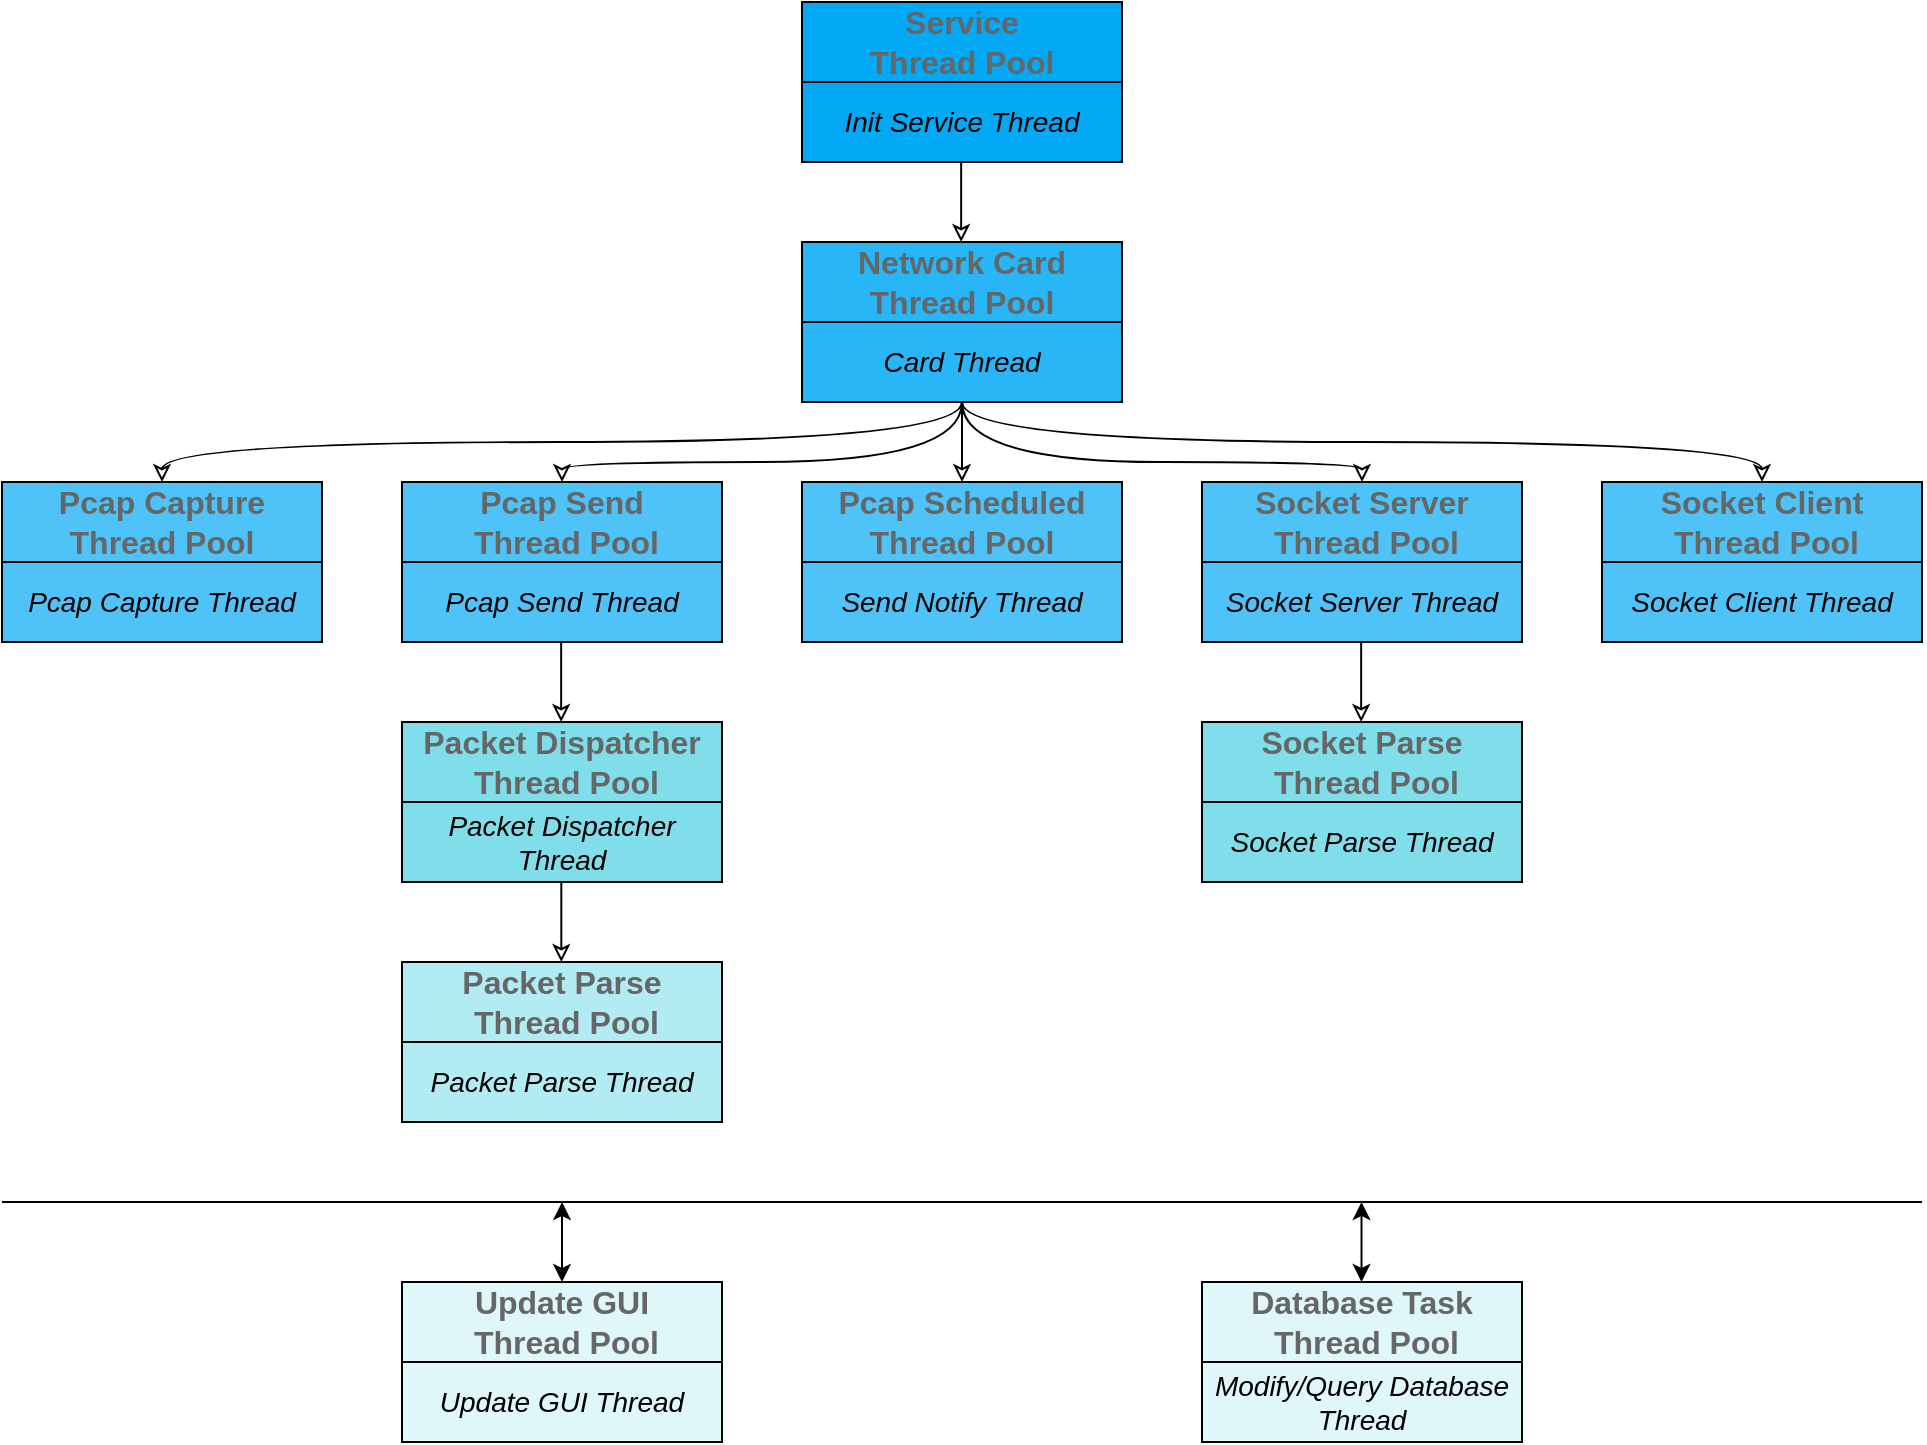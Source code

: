 <mxfile version="14.6.6" type="github">
  <diagram id="Lawi1tIbsT6B6tBGYx7M" name="Page-1">
    <mxGraphModel dx="1483" dy="829" grid="1" gridSize="10" guides="1" tooltips="1" connect="1" arrows="1" fold="1" page="1" pageScale="1" pageWidth="1654" pageHeight="2336" math="0" shadow="0">
      <root>
        <mxCell id="0" />
        <mxCell id="1" parent="0" />
        <mxCell id="xuh5IIpC34kz-FPivGkV-3" value="" style="group;" parent="1" vertex="1" connectable="0">
          <mxGeometry x="840" y="200" width="160" height="80" as="geometry" />
        </mxCell>
        <mxCell id="xuh5IIpC34kz-FPivGkV-1" value="&lt;font style=&quot;font-size: 16px&quot; color=&quot;#666666&quot;&gt;&lt;b&gt;Service &lt;br&gt;Thread Pool&lt;/b&gt;&lt;/font&gt;" style="rounded=0;whiteSpace=wrap;html=1;fillColor=#03a9f4;" parent="xuh5IIpC34kz-FPivGkV-3" vertex="1">
          <mxGeometry width="160" height="40" as="geometry" />
        </mxCell>
        <mxCell id="xuh5IIpC34kz-FPivGkV-2" value="&lt;font style=&quot;font-size: 14px&quot;&gt;&lt;i&gt;Init Service Thread&lt;/i&gt;&lt;/font&gt;" style="rounded=0;whiteSpace=wrap;html=1;fillColor=#03a9f4;" parent="xuh5IIpC34kz-FPivGkV-3" vertex="1">
          <mxGeometry y="40" width="160" height="40" as="geometry" />
        </mxCell>
        <mxCell id="xuh5IIpC34kz-FPivGkV-4" value="" style="group" parent="1" vertex="1" connectable="0">
          <mxGeometry x="840" y="320" width="160" height="80" as="geometry" />
        </mxCell>
        <mxCell id="xuh5IIpC34kz-FPivGkV-5" value="&lt;font style=&quot;font-size: 16px&quot; color=&quot;#666666&quot;&gt;&lt;b&gt;Network Card Thread Pool&lt;/b&gt;&lt;/font&gt;" style="rounded=0;whiteSpace=wrap;html=1;fillColor=#29b6f6;" parent="xuh5IIpC34kz-FPivGkV-4" vertex="1">
          <mxGeometry width="160" height="40" as="geometry" />
        </mxCell>
        <mxCell id="xuh5IIpC34kz-FPivGkV-6" value="&lt;font style=&quot;font-size: 14px&quot;&gt;&lt;i&gt;Card Thread&lt;/i&gt;&lt;/font&gt;" style="rounded=0;whiteSpace=wrap;html=1;fillColor=#29b6f6;" parent="xuh5IIpC34kz-FPivGkV-4" vertex="1">
          <mxGeometry y="40" width="160" height="40" as="geometry" />
        </mxCell>
        <mxCell id="xuh5IIpC34kz-FPivGkV-7" value="" style="group" parent="1" vertex="1" connectable="0">
          <mxGeometry x="440" y="440" width="160" height="80" as="geometry" />
        </mxCell>
        <mxCell id="xuh5IIpC34kz-FPivGkV-8" value="&lt;font style=&quot;font-size: 16px&quot; color=&quot;#666666&quot;&gt;&lt;b&gt;Pcap Capture Thread Pool&lt;/b&gt;&lt;/font&gt;" style="rounded=0;whiteSpace=wrap;html=1;fillColor=#4fc3f7;" parent="xuh5IIpC34kz-FPivGkV-7" vertex="1">
          <mxGeometry width="160" height="40" as="geometry" />
        </mxCell>
        <mxCell id="xuh5IIpC34kz-FPivGkV-9" value="&lt;font style=&quot;font-size: 14px&quot;&gt;&lt;i&gt;Pcap Capture Thread&lt;/i&gt;&lt;/font&gt;" style="rounded=0;whiteSpace=wrap;html=1;fillColor=#4fc3f7;" parent="xuh5IIpC34kz-FPivGkV-7" vertex="1">
          <mxGeometry y="40" width="160" height="40" as="geometry" />
        </mxCell>
        <mxCell id="xuh5IIpC34kz-FPivGkV-13" value="" style="group" parent="1" vertex="1" connectable="0">
          <mxGeometry x="640" y="440" width="160" height="80" as="geometry" />
        </mxCell>
        <mxCell id="xuh5IIpC34kz-FPivGkV-14" value="&lt;font style=&quot;font-size: 16px&quot; color=&quot;#666666&quot;&gt;&lt;b&gt;Pcap Send&lt;br&gt;&amp;nbsp;Thread Pool&lt;/b&gt;&lt;/font&gt;" style="rounded=0;whiteSpace=wrap;html=1;fillColor=#4fc3f7;" parent="xuh5IIpC34kz-FPivGkV-13" vertex="1">
          <mxGeometry width="160" height="40" as="geometry" />
        </mxCell>
        <mxCell id="xuh5IIpC34kz-FPivGkV-15" value="&lt;font style=&quot;font-size: 14px&quot;&gt;&lt;i&gt;Pcap Send Thread&lt;/i&gt;&lt;/font&gt;" style="rounded=0;whiteSpace=wrap;html=1;fillColor=#4fc3f7;" parent="xuh5IIpC34kz-FPivGkV-13" vertex="1">
          <mxGeometry y="40" width="160" height="40" as="geometry" />
        </mxCell>
        <mxCell id="xuh5IIpC34kz-FPivGkV-16" value="" style="group" parent="1" vertex="1" connectable="0">
          <mxGeometry x="840" y="440" width="160" height="80" as="geometry" />
        </mxCell>
        <mxCell id="xuh5IIpC34kz-FPivGkV-17" value="&lt;font style=&quot;font-size: 16px&quot; color=&quot;#666666&quot;&gt;&lt;b&gt;Pcap Scheduled&lt;br&gt;Thread Pool&lt;/b&gt;&lt;/font&gt;" style="rounded=0;whiteSpace=wrap;html=1;fillColor=#4fc3f7;" parent="xuh5IIpC34kz-FPivGkV-16" vertex="1">
          <mxGeometry width="160" height="40" as="geometry" />
        </mxCell>
        <mxCell id="xuh5IIpC34kz-FPivGkV-18" value="&lt;font style=&quot;font-size: 14px&quot;&gt;&lt;i&gt;Send Notify Thread&lt;/i&gt;&lt;/font&gt;" style="rounded=0;whiteSpace=wrap;html=1;fillColor=#4fc3f7;" parent="xuh5IIpC34kz-FPivGkV-16" vertex="1">
          <mxGeometry y="40" width="160" height="40" as="geometry" />
        </mxCell>
        <mxCell id="xuh5IIpC34kz-FPivGkV-19" value="" style="group" parent="1" vertex="1" connectable="0">
          <mxGeometry x="640" y="680" width="160" height="80" as="geometry" />
        </mxCell>
        <mxCell id="xuh5IIpC34kz-FPivGkV-20" value="&lt;font style=&quot;font-size: 16px&quot; color=&quot;#666666&quot;&gt;&lt;b&gt;Packet Parse&lt;br&gt;&amp;nbsp;Thread Pool&lt;/b&gt;&lt;/font&gt;" style="rounded=0;whiteSpace=wrap;html=1;fillColor=#b2ebf2;" parent="xuh5IIpC34kz-FPivGkV-19" vertex="1">
          <mxGeometry width="160" height="40" as="geometry" />
        </mxCell>
        <mxCell id="xuh5IIpC34kz-FPivGkV-21" value="&lt;font style=&quot;font-size: 14px&quot;&gt;&lt;i&gt;Packet Parse Thread&lt;/i&gt;&lt;/font&gt;" style="rounded=0;whiteSpace=wrap;html=1;fillColor=#b2ebf2;" parent="xuh5IIpC34kz-FPivGkV-19" vertex="1">
          <mxGeometry y="40" width="160" height="40" as="geometry" />
        </mxCell>
        <mxCell id="xuh5IIpC34kz-FPivGkV-22" value="" style="group" parent="1" vertex="1" connectable="0">
          <mxGeometry x="640" y="560" width="160" height="80" as="geometry" />
        </mxCell>
        <mxCell id="xuh5IIpC34kz-FPivGkV-23" value="&lt;font style=&quot;font-size: 16px&quot; color=&quot;#666666&quot;&gt;&lt;b&gt;Packet Dispatcher&lt;br&gt;&amp;nbsp;Thread Pool&lt;/b&gt;&lt;/font&gt;" style="rounded=0;whiteSpace=wrap;html=1;fillColor=#80deea;" parent="xuh5IIpC34kz-FPivGkV-22" vertex="1">
          <mxGeometry width="160" height="40" as="geometry" />
        </mxCell>
        <mxCell id="xuh5IIpC34kz-FPivGkV-24" value="&lt;font style=&quot;font-size: 14px&quot;&gt;&lt;i&gt;Packet Dispatcher Thread&lt;/i&gt;&lt;/font&gt;" style="rounded=0;whiteSpace=wrap;html=1;fillColor=#80deea;" parent="xuh5IIpC34kz-FPivGkV-22" vertex="1">
          <mxGeometry y="40" width="160" height="40" as="geometry" />
        </mxCell>
        <mxCell id="xuh5IIpC34kz-FPivGkV-25" value="" style="group" parent="1" vertex="1" connectable="0">
          <mxGeometry x="1040" y="440" width="160" height="80" as="geometry" />
        </mxCell>
        <mxCell id="xuh5IIpC34kz-FPivGkV-26" value="&lt;font style=&quot;font-size: 16px&quot; color=&quot;#666666&quot;&gt;&lt;b&gt;Socket Server&lt;br&gt;&amp;nbsp;Thread Pool&lt;/b&gt;&lt;/font&gt;" style="rounded=0;whiteSpace=wrap;html=1;fillColor=#4fc3f7;" parent="xuh5IIpC34kz-FPivGkV-25" vertex="1">
          <mxGeometry width="160" height="40" as="geometry" />
        </mxCell>
        <mxCell id="xuh5IIpC34kz-FPivGkV-27" value="&lt;font style=&quot;font-size: 14px&quot;&gt;&lt;i&gt;Socket Server Thread&lt;/i&gt;&lt;/font&gt;" style="rounded=0;whiteSpace=wrap;html=1;fillColor=#4fc3f7;" parent="xuh5IIpC34kz-FPivGkV-25" vertex="1">
          <mxGeometry y="40" width="160" height="40" as="geometry" />
        </mxCell>
        <mxCell id="xuh5IIpC34kz-FPivGkV-28" value="" style="group" parent="1" vertex="1" connectable="0">
          <mxGeometry x="1240" y="440" width="160" height="80" as="geometry" />
        </mxCell>
        <mxCell id="xuh5IIpC34kz-FPivGkV-29" value="&lt;font style=&quot;font-size: 16px&quot; color=&quot;#666666&quot;&gt;&lt;b&gt;Socket Client&lt;br&gt;&amp;nbsp;Thread Pool&lt;/b&gt;&lt;/font&gt;" style="rounded=0;whiteSpace=wrap;html=1;fillColor=#4fc3f7;" parent="xuh5IIpC34kz-FPivGkV-28" vertex="1">
          <mxGeometry width="160" height="40" as="geometry" />
        </mxCell>
        <mxCell id="xuh5IIpC34kz-FPivGkV-30" value="&lt;font style=&quot;font-size: 14px&quot;&gt;&lt;i&gt;Socket Client Thread&lt;/i&gt;&lt;/font&gt;" style="rounded=0;whiteSpace=wrap;html=1;fillColor=#4fc3f7;" parent="xuh5IIpC34kz-FPivGkV-28" vertex="1">
          <mxGeometry y="40" width="160" height="40" as="geometry" />
        </mxCell>
        <mxCell id="xuh5IIpC34kz-FPivGkV-31" value="" style="group" parent="1" vertex="1" connectable="0">
          <mxGeometry x="1040" y="560" width="160" height="80" as="geometry" />
        </mxCell>
        <mxCell id="xuh5IIpC34kz-FPivGkV-32" value="&lt;font style=&quot;font-size: 16px&quot; color=&quot;#666666&quot;&gt;&lt;b&gt;Socket Parse&lt;br&gt;&amp;nbsp;Thread Pool&lt;/b&gt;&lt;/font&gt;" style="rounded=0;whiteSpace=wrap;html=1;fillColor=#80deea;" parent="xuh5IIpC34kz-FPivGkV-31" vertex="1">
          <mxGeometry width="160" height="40" as="geometry" />
        </mxCell>
        <mxCell id="xuh5IIpC34kz-FPivGkV-33" value="&lt;font style=&quot;font-size: 14px&quot;&gt;&lt;i&gt;Socket Parse Thread&lt;/i&gt;&lt;/font&gt;" style="rounded=0;whiteSpace=wrap;html=1;fillColor=#80deea;" parent="xuh5IIpC34kz-FPivGkV-31" vertex="1">
          <mxGeometry y="40" width="160" height="40" as="geometry" />
        </mxCell>
        <mxCell id="xuh5IIpC34kz-FPivGkV-34" value="" style="group" parent="1" vertex="1" connectable="0">
          <mxGeometry x="640" y="840" width="160" height="80" as="geometry" />
        </mxCell>
        <mxCell id="xuh5IIpC34kz-FPivGkV-35" value="&lt;font style=&quot;font-size: 16px&quot; color=&quot;#666666&quot;&gt;&lt;b&gt;Update GUI&lt;br&gt;&amp;nbsp;Thread Pool&lt;/b&gt;&lt;/font&gt;" style="rounded=0;whiteSpace=wrap;html=1;fillColor=#e0f7fa;" parent="xuh5IIpC34kz-FPivGkV-34" vertex="1">
          <mxGeometry width="160" height="40" as="geometry" />
        </mxCell>
        <mxCell id="xuh5IIpC34kz-FPivGkV-36" value="&lt;font style=&quot;font-size: 14px&quot;&gt;&lt;i&gt;Update GUI Thread&lt;/i&gt;&lt;/font&gt;" style="rounded=0;whiteSpace=wrap;html=1;fillColor=#e0f7fa;" parent="xuh5IIpC34kz-FPivGkV-34" vertex="1">
          <mxGeometry y="40" width="160" height="40" as="geometry" />
        </mxCell>
        <mxCell id="xuh5IIpC34kz-FPivGkV-37" value="" style="group" parent="1" vertex="1" connectable="0">
          <mxGeometry x="1040" y="840" width="160" height="80" as="geometry" />
        </mxCell>
        <mxCell id="xuh5IIpC34kz-FPivGkV-38" value="&lt;font style=&quot;font-size: 16px&quot; color=&quot;#666666&quot;&gt;&lt;b&gt;Database Task&lt;br&gt;&amp;nbsp;Thread Pool&lt;/b&gt;&lt;/font&gt;" style="rounded=0;whiteSpace=wrap;html=1;fillColor=#e0f7fa;" parent="xuh5IIpC34kz-FPivGkV-37" vertex="1">
          <mxGeometry width="160" height="40" as="geometry" />
        </mxCell>
        <mxCell id="xuh5IIpC34kz-FPivGkV-39" value="&lt;font style=&quot;font-size: 14px&quot;&gt;&lt;i&gt;Modify/Query Database Thread&lt;/i&gt;&lt;/font&gt;" style="rounded=0;whiteSpace=wrap;html=1;fillColor=#e0f7fa;" parent="xuh5IIpC34kz-FPivGkV-37" vertex="1">
          <mxGeometry y="40" width="160" height="40" as="geometry" />
        </mxCell>
        <mxCell id="xuh5IIpC34kz-FPivGkV-43" value="" style="endArrow=classic;html=1;exitX=0.5;exitY=1;exitDx=0;exitDy=0;endFill=0;" parent="1" source="xuh5IIpC34kz-FPivGkV-6" target="xuh5IIpC34kz-FPivGkV-17" edge="1">
          <mxGeometry width="50" height="50" relative="1" as="geometry">
            <mxPoint x="970" y="470" as="sourcePoint" />
            <mxPoint x="1020" y="420" as="targetPoint" />
          </mxGeometry>
        </mxCell>
        <mxCell id="xuh5IIpC34kz-FPivGkV-44" value="" style="endArrow=classic;html=1;exitX=0.5;exitY=1;exitDx=0;exitDy=0;endFill=0;" parent="1" edge="1">
          <mxGeometry width="50" height="50" relative="1" as="geometry">
            <mxPoint x="919.58" y="280" as="sourcePoint" />
            <mxPoint x="919.58" y="320" as="targetPoint" />
          </mxGeometry>
        </mxCell>
        <mxCell id="xuh5IIpC34kz-FPivGkV-45" value="" style="endArrow=classic;html=1;exitX=0.5;exitY=1;exitDx=0;exitDy=0;endFill=0;" parent="1" edge="1">
          <mxGeometry width="50" height="50" relative="1" as="geometry">
            <mxPoint x="1119.58" y="520" as="sourcePoint" />
            <mxPoint x="1119.58" y="560" as="targetPoint" />
          </mxGeometry>
        </mxCell>
        <mxCell id="xuh5IIpC34kz-FPivGkV-46" value="" style="endArrow=classic;html=1;exitX=0.5;exitY=1;exitDx=0;exitDy=0;endFill=0;" parent="1" edge="1">
          <mxGeometry width="50" height="50" relative="1" as="geometry">
            <mxPoint x="719.58" y="520" as="sourcePoint" />
            <mxPoint x="719.58" y="560" as="targetPoint" />
          </mxGeometry>
        </mxCell>
        <mxCell id="xuh5IIpC34kz-FPivGkV-47" value="" style="endArrow=classic;html=1;exitX=0.5;exitY=1;exitDx=0;exitDy=0;endFill=0;" parent="1" edge="1">
          <mxGeometry width="50" height="50" relative="1" as="geometry">
            <mxPoint x="719.66" y="640" as="sourcePoint" />
            <mxPoint x="719.66" y="680" as="targetPoint" />
          </mxGeometry>
        </mxCell>
        <mxCell id="xuh5IIpC34kz-FPivGkV-48" value="" style="endArrow=classic;html=1;endFill=0;entryX=0.5;entryY=0;entryDx=0;entryDy=0;curved=1;" parent="1" target="xuh5IIpC34kz-FPivGkV-29" edge="1">
          <mxGeometry width="50" height="50" relative="1" as="geometry">
            <mxPoint x="920" y="400" as="sourcePoint" />
            <mxPoint x="1320" y="420" as="targetPoint" />
            <Array as="points">
              <mxPoint x="920" y="420" />
              <mxPoint x="1320" y="420" />
            </Array>
          </mxGeometry>
        </mxCell>
        <mxCell id="xuh5IIpC34kz-FPivGkV-50" value="" style="endArrow=classic;html=1;entryX=0.5;entryY=0;entryDx=0;entryDy=0;curved=1;endFill=0;" parent="1" target="xuh5IIpC34kz-FPivGkV-8" edge="1">
          <mxGeometry width="50" height="50" relative="1" as="geometry">
            <mxPoint x="920" y="400" as="sourcePoint" />
            <mxPoint x="930" y="440" as="targetPoint" />
            <Array as="points">
              <mxPoint x="920" y="420" />
              <mxPoint x="520" y="420" />
            </Array>
          </mxGeometry>
        </mxCell>
        <mxCell id="xuh5IIpC34kz-FPivGkV-51" value="" style="endArrow=classic;html=1;exitX=0.5;exitY=1;exitDx=0;exitDy=0;entryX=0.5;entryY=0;entryDx=0;entryDy=0;endFill=0;curved=1;" parent="1" source="xuh5IIpC34kz-FPivGkV-6" target="xuh5IIpC34kz-FPivGkV-14" edge="1">
          <mxGeometry width="50" height="50" relative="1" as="geometry">
            <mxPoint x="310" y="680" as="sourcePoint" />
            <mxPoint x="360" y="630" as="targetPoint" />
            <Array as="points">
              <mxPoint x="920" y="430" />
              <mxPoint x="720" y="430" />
            </Array>
          </mxGeometry>
        </mxCell>
        <mxCell id="xuh5IIpC34kz-FPivGkV-52" value="" style="endArrow=classic;html=1;exitX=0.5;exitY=1;exitDx=0;exitDy=0;entryX=0.5;entryY=0;entryDx=0;entryDy=0;curved=1;endFill=0;" parent="1" source="xuh5IIpC34kz-FPivGkV-6" target="xuh5IIpC34kz-FPivGkV-26" edge="1">
          <mxGeometry width="50" height="50" relative="1" as="geometry">
            <mxPoint x="930" y="650" as="sourcePoint" />
            <mxPoint x="980" y="600" as="targetPoint" />
            <Array as="points">
              <mxPoint x="920" y="430" />
              <mxPoint x="1120" y="430" />
            </Array>
          </mxGeometry>
        </mxCell>
        <mxCell id="xuh5IIpC34kz-FPivGkV-54" value="" style="endArrow=none;html=1;" parent="1" edge="1">
          <mxGeometry width="50" height="50" relative="1" as="geometry">
            <mxPoint x="440" y="800" as="sourcePoint" />
            <mxPoint x="1400" y="800" as="targetPoint" />
          </mxGeometry>
        </mxCell>
        <mxCell id="xuh5IIpC34kz-FPivGkV-56" value="" style="endArrow=classic;startArrow=classic;html=1;exitX=0.5;exitY=0;exitDx=0;exitDy=0;" parent="1" source="xuh5IIpC34kz-FPivGkV-35" edge="1">
          <mxGeometry width="50" height="50" relative="1" as="geometry">
            <mxPoint x="690" y="850" as="sourcePoint" />
            <mxPoint x="720" y="800" as="targetPoint" />
          </mxGeometry>
        </mxCell>
        <mxCell id="xuh5IIpC34kz-FPivGkV-57" value="" style="endArrow=classic;startArrow=classic;html=1;exitX=0.5;exitY=0;exitDx=0;exitDy=0;" parent="1" edge="1">
          <mxGeometry width="50" height="50" relative="1" as="geometry">
            <mxPoint x="1119.76" y="840" as="sourcePoint" />
            <mxPoint x="1119.76" y="800" as="targetPoint" />
          </mxGeometry>
        </mxCell>
      </root>
    </mxGraphModel>
  </diagram>
</mxfile>
